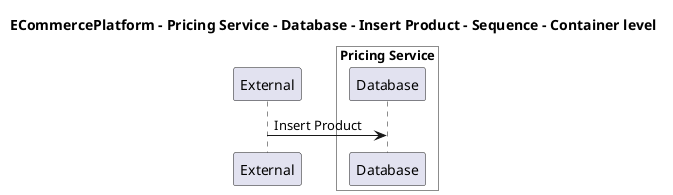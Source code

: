 @startuml

title ECommercePlatform - Pricing Service - Database - Insert Product - Sequence - Container level

participant "External" as C4InterFlow.SoftwareSystems.ExternalSystem

box "Pricing Service" #White
    participant "Database" as ECommercePlatform.SoftwareSystems.PricingService.Containers.Database
end box


C4InterFlow.SoftwareSystems.ExternalSystem -> ECommercePlatform.SoftwareSystems.PricingService.Containers.Database : Insert Product


@enduml
